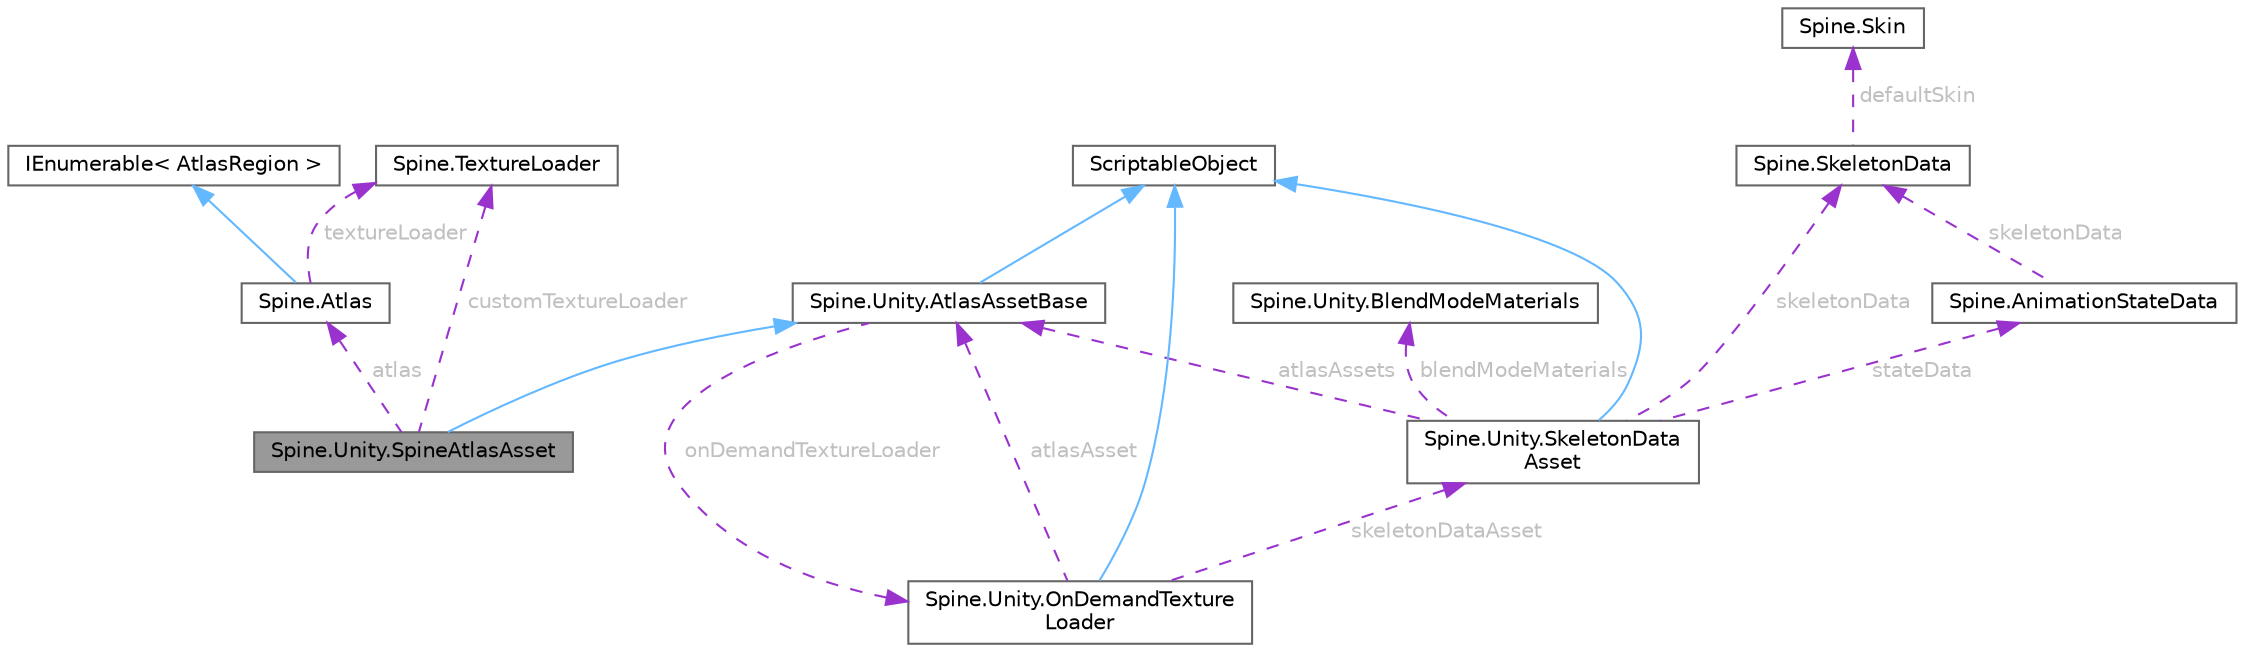 digraph "Spine.Unity.SpineAtlasAsset"
{
 // LATEX_PDF_SIZE
  bgcolor="transparent";
  edge [fontname=Helvetica,fontsize=10,labelfontname=Helvetica,labelfontsize=10];
  node [fontname=Helvetica,fontsize=10,shape=box,height=0.2,width=0.4];
  Node1 [id="Node000001",label="Spine.Unity.SpineAtlasAsset",height=0.2,width=0.4,color="gray40", fillcolor="grey60", style="filled", fontcolor="black",tooltip="Loads and stores a Spine atlas and list of materials."];
  Node2 -> Node1 [id="edge1_Node000001_Node000002",dir="back",color="steelblue1",style="solid",tooltip=" "];
  Node2 [id="Node000002",label="Spine.Unity.AtlasAssetBase",height=0.2,width=0.4,color="gray40", fillcolor="white", style="filled",URL="$class_spine_1_1_unity_1_1_atlas_asset_base.html",tooltip=" "];
  Node3 -> Node2 [id="edge2_Node000002_Node000003",dir="back",color="steelblue1",style="solid",tooltip=" "];
  Node3 [id="Node000003",label="ScriptableObject",height=0.2,width=0.4,color="gray40", fillcolor="white", style="filled",tooltip=" "];
  Node4 -> Node2 [id="edge3_Node000002_Node000004",dir="back",color="darkorchid3",style="dashed",tooltip=" ",label=" onDemandTextureLoader",fontcolor="grey" ];
  Node4 [id="Node000004",label="Spine.Unity.OnDemandTexture\lLoader",height=0.2,width=0.4,color="gray40", fillcolor="white", style="filled",URL="$class_spine_1_1_unity_1_1_on_demand_texture_loader.html",tooltip=" "];
  Node3 -> Node4 [id="edge4_Node000004_Node000003",dir="back",color="steelblue1",style="solid",tooltip=" "];
  Node2 -> Node4 [id="edge5_Node000004_Node000002",dir="back",color="darkorchid3",style="dashed",tooltip=" ",label=" atlasAsset",fontcolor="grey" ];
  Node5 -> Node4 [id="edge6_Node000004_Node000005",dir="back",color="darkorchid3",style="dashed",tooltip=" ",label=" skeletonDataAsset",fontcolor="grey" ];
  Node5 [id="Node000005",label="Spine.Unity.SkeletonData\lAsset",height=0.2,width=0.4,color="gray40", fillcolor="white", style="filled",URL="$class_spine_1_1_unity_1_1_skeleton_data_asset.html",tooltip=" "];
  Node3 -> Node5 [id="edge7_Node000005_Node000003",dir="back",color="steelblue1",style="solid",tooltip=" "];
  Node2 -> Node5 [id="edge8_Node000005_Node000002",dir="back",color="darkorchid3",style="dashed",tooltip=" ",label=" atlasAssets",fontcolor="grey" ];
  Node6 -> Node5 [id="edge9_Node000005_Node000006",dir="back",color="darkorchid3",style="dashed",tooltip=" ",label=" blendModeMaterials",fontcolor="grey" ];
  Node6 [id="Node000006",label="Spine.Unity.BlendModeMaterials",height=0.2,width=0.4,color="gray40", fillcolor="white", style="filled",URL="$class_spine_1_1_unity_1_1_blend_mode_materials.html",tooltip=" "];
  Node7 -> Node5 [id="edge10_Node000005_Node000007",dir="back",color="darkorchid3",style="dashed",tooltip=" ",label=" skeletonData",fontcolor="grey" ];
  Node7 [id="Node000007",label="Spine.SkeletonData",height=0.2,width=0.4,color="gray40", fillcolor="white", style="filled",URL="$class_spine_1_1_skeleton_data.html",tooltip="Stores the setup pose and all of the stateless data for a skeleton."];
  Node8 -> Node7 [id="edge11_Node000007_Node000008",dir="back",color="darkorchid3",style="dashed",tooltip=" ",label=" defaultSkin",fontcolor="grey" ];
  Node8 [id="Node000008",label="Spine.Skin",height=0.2,width=0.4,color="gray40", fillcolor="white", style="filled",URL="$class_spine_1_1_skin.html",tooltip="Stores attachments by slot index and attachment name."];
  Node9 -> Node5 [id="edge12_Node000005_Node000009",dir="back",color="darkorchid3",style="dashed",tooltip=" ",label=" stateData",fontcolor="grey" ];
  Node9 [id="Node000009",label="Spine.AnimationStateData",height=0.2,width=0.4,color="gray40", fillcolor="white", style="filled",URL="$class_spine_1_1_animation_state_data.html",tooltip="Stores mix (crossfade) durations to be applied when AnimationState animations are changed."];
  Node7 -> Node9 [id="edge13_Node000009_Node000007",dir="back",color="darkorchid3",style="dashed",tooltip=" ",label=" skeletonData",fontcolor="grey" ];
  Node10 -> Node1 [id="edge14_Node000001_Node000010",dir="back",color="darkorchid3",style="dashed",tooltip=" ",label=" customTextureLoader",fontcolor="grey" ];
  Node10 [id="Node000010",label="Spine.TextureLoader",height=0.2,width=0.4,color="gray40", fillcolor="white", style="filled",URL="$interface_spine_1_1_texture_loader.html",tooltip=" "];
  Node11 -> Node1 [id="edge15_Node000001_Node000011",dir="back",color="darkorchid3",style="dashed",tooltip=" ",label=" atlas",fontcolor="grey" ];
  Node11 [id="Node000011",label="Spine.Atlas",height=0.2,width=0.4,color="gray40", fillcolor="white", style="filled",URL="$class_spine_1_1_atlas.html",tooltip=" "];
  Node12 -> Node11 [id="edge16_Node000011_Node000012",dir="back",color="steelblue1",style="solid",tooltip=" "];
  Node12 [id="Node000012",label="IEnumerable\< AtlasRegion \>",height=0.2,width=0.4,color="gray40", fillcolor="white", style="filled",tooltip=" "];
  Node10 -> Node11 [id="edge17_Node000011_Node000010",dir="back",color="darkorchid3",style="dashed",tooltip=" ",label=" textureLoader",fontcolor="grey" ];
}
